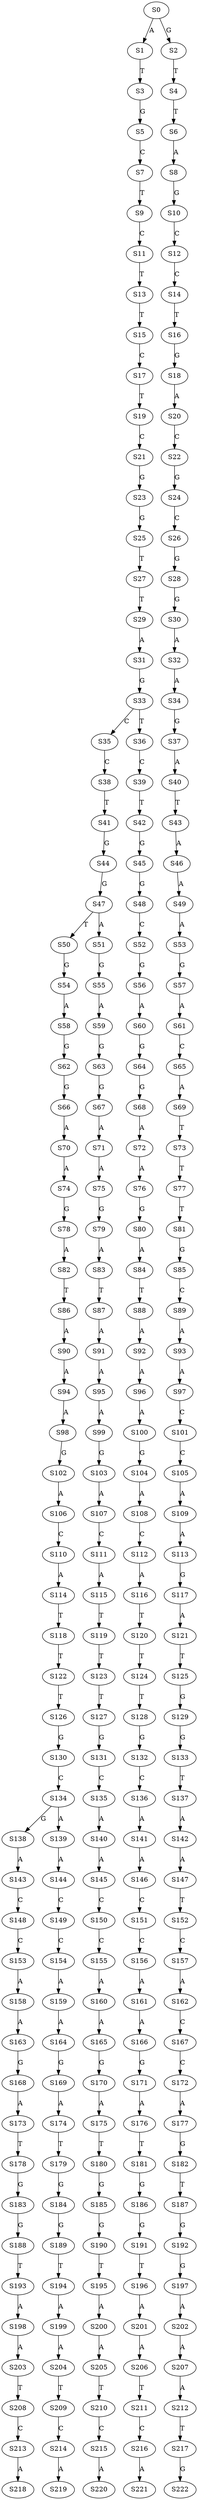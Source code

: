 strict digraph  {
	S0 -> S1 [ label = A ];
	S0 -> S2 [ label = G ];
	S1 -> S3 [ label = T ];
	S2 -> S4 [ label = T ];
	S3 -> S5 [ label = G ];
	S4 -> S6 [ label = T ];
	S5 -> S7 [ label = C ];
	S6 -> S8 [ label = A ];
	S7 -> S9 [ label = T ];
	S8 -> S10 [ label = G ];
	S9 -> S11 [ label = C ];
	S10 -> S12 [ label = C ];
	S11 -> S13 [ label = T ];
	S12 -> S14 [ label = C ];
	S13 -> S15 [ label = T ];
	S14 -> S16 [ label = T ];
	S15 -> S17 [ label = C ];
	S16 -> S18 [ label = G ];
	S17 -> S19 [ label = T ];
	S18 -> S20 [ label = A ];
	S19 -> S21 [ label = C ];
	S20 -> S22 [ label = C ];
	S21 -> S23 [ label = G ];
	S22 -> S24 [ label = G ];
	S23 -> S25 [ label = G ];
	S24 -> S26 [ label = C ];
	S25 -> S27 [ label = T ];
	S26 -> S28 [ label = G ];
	S27 -> S29 [ label = T ];
	S28 -> S30 [ label = G ];
	S29 -> S31 [ label = A ];
	S30 -> S32 [ label = A ];
	S31 -> S33 [ label = G ];
	S32 -> S34 [ label = A ];
	S33 -> S35 [ label = C ];
	S33 -> S36 [ label = T ];
	S34 -> S37 [ label = G ];
	S35 -> S38 [ label = C ];
	S36 -> S39 [ label = C ];
	S37 -> S40 [ label = A ];
	S38 -> S41 [ label = T ];
	S39 -> S42 [ label = T ];
	S40 -> S43 [ label = T ];
	S41 -> S44 [ label = G ];
	S42 -> S45 [ label = G ];
	S43 -> S46 [ label = A ];
	S44 -> S47 [ label = G ];
	S45 -> S48 [ label = G ];
	S46 -> S49 [ label = A ];
	S47 -> S50 [ label = T ];
	S47 -> S51 [ label = A ];
	S48 -> S52 [ label = C ];
	S49 -> S53 [ label = A ];
	S50 -> S54 [ label = G ];
	S51 -> S55 [ label = G ];
	S52 -> S56 [ label = G ];
	S53 -> S57 [ label = G ];
	S54 -> S58 [ label = A ];
	S55 -> S59 [ label = A ];
	S56 -> S60 [ label = A ];
	S57 -> S61 [ label = A ];
	S58 -> S62 [ label = G ];
	S59 -> S63 [ label = G ];
	S60 -> S64 [ label = G ];
	S61 -> S65 [ label = C ];
	S62 -> S66 [ label = G ];
	S63 -> S67 [ label = G ];
	S64 -> S68 [ label = G ];
	S65 -> S69 [ label = A ];
	S66 -> S70 [ label = A ];
	S67 -> S71 [ label = A ];
	S68 -> S72 [ label = A ];
	S69 -> S73 [ label = T ];
	S70 -> S74 [ label = A ];
	S71 -> S75 [ label = A ];
	S72 -> S76 [ label = A ];
	S73 -> S77 [ label = T ];
	S74 -> S78 [ label = G ];
	S75 -> S79 [ label = G ];
	S76 -> S80 [ label = G ];
	S77 -> S81 [ label = T ];
	S78 -> S82 [ label = A ];
	S79 -> S83 [ label = A ];
	S80 -> S84 [ label = A ];
	S81 -> S85 [ label = G ];
	S82 -> S86 [ label = T ];
	S83 -> S87 [ label = T ];
	S84 -> S88 [ label = T ];
	S85 -> S89 [ label = C ];
	S86 -> S90 [ label = A ];
	S87 -> S91 [ label = A ];
	S88 -> S92 [ label = A ];
	S89 -> S93 [ label = A ];
	S90 -> S94 [ label = A ];
	S91 -> S95 [ label = A ];
	S92 -> S96 [ label = A ];
	S93 -> S97 [ label = A ];
	S94 -> S98 [ label = A ];
	S95 -> S99 [ label = A ];
	S96 -> S100 [ label = A ];
	S97 -> S101 [ label = C ];
	S98 -> S102 [ label = G ];
	S99 -> S103 [ label = G ];
	S100 -> S104 [ label = G ];
	S101 -> S105 [ label = C ];
	S102 -> S106 [ label = A ];
	S103 -> S107 [ label = A ];
	S104 -> S108 [ label = A ];
	S105 -> S109 [ label = A ];
	S106 -> S110 [ label = C ];
	S107 -> S111 [ label = C ];
	S108 -> S112 [ label = C ];
	S109 -> S113 [ label = A ];
	S110 -> S114 [ label = A ];
	S111 -> S115 [ label = A ];
	S112 -> S116 [ label = A ];
	S113 -> S117 [ label = G ];
	S114 -> S118 [ label = T ];
	S115 -> S119 [ label = T ];
	S116 -> S120 [ label = T ];
	S117 -> S121 [ label = A ];
	S118 -> S122 [ label = T ];
	S119 -> S123 [ label = T ];
	S120 -> S124 [ label = T ];
	S121 -> S125 [ label = T ];
	S122 -> S126 [ label = T ];
	S123 -> S127 [ label = T ];
	S124 -> S128 [ label = T ];
	S125 -> S129 [ label = G ];
	S126 -> S130 [ label = G ];
	S127 -> S131 [ label = G ];
	S128 -> S132 [ label = G ];
	S129 -> S133 [ label = G ];
	S130 -> S134 [ label = C ];
	S131 -> S135 [ label = C ];
	S132 -> S136 [ label = C ];
	S133 -> S137 [ label = T ];
	S134 -> S138 [ label = G ];
	S134 -> S139 [ label = A ];
	S135 -> S140 [ label = A ];
	S136 -> S141 [ label = A ];
	S137 -> S142 [ label = A ];
	S138 -> S143 [ label = A ];
	S139 -> S144 [ label = A ];
	S140 -> S145 [ label = A ];
	S141 -> S146 [ label = A ];
	S142 -> S147 [ label = A ];
	S143 -> S148 [ label = C ];
	S144 -> S149 [ label = C ];
	S145 -> S150 [ label = C ];
	S146 -> S151 [ label = C ];
	S147 -> S152 [ label = T ];
	S148 -> S153 [ label = C ];
	S149 -> S154 [ label = C ];
	S150 -> S155 [ label = C ];
	S151 -> S156 [ label = C ];
	S152 -> S157 [ label = C ];
	S153 -> S158 [ label = A ];
	S154 -> S159 [ label = A ];
	S155 -> S160 [ label = A ];
	S156 -> S161 [ label = A ];
	S157 -> S162 [ label = A ];
	S158 -> S163 [ label = A ];
	S159 -> S164 [ label = A ];
	S160 -> S165 [ label = A ];
	S161 -> S166 [ label = A ];
	S162 -> S167 [ label = C ];
	S163 -> S168 [ label = G ];
	S164 -> S169 [ label = G ];
	S165 -> S170 [ label = G ];
	S166 -> S171 [ label = G ];
	S167 -> S172 [ label = C ];
	S168 -> S173 [ label = A ];
	S169 -> S174 [ label = A ];
	S170 -> S175 [ label = A ];
	S171 -> S176 [ label = A ];
	S172 -> S177 [ label = A ];
	S173 -> S178 [ label = T ];
	S174 -> S179 [ label = T ];
	S175 -> S180 [ label = T ];
	S176 -> S181 [ label = T ];
	S177 -> S182 [ label = G ];
	S178 -> S183 [ label = G ];
	S179 -> S184 [ label = G ];
	S180 -> S185 [ label = G ];
	S181 -> S186 [ label = G ];
	S182 -> S187 [ label = T ];
	S183 -> S188 [ label = G ];
	S184 -> S189 [ label = G ];
	S185 -> S190 [ label = G ];
	S186 -> S191 [ label = G ];
	S187 -> S192 [ label = G ];
	S188 -> S193 [ label = T ];
	S189 -> S194 [ label = T ];
	S190 -> S195 [ label = T ];
	S191 -> S196 [ label = T ];
	S192 -> S197 [ label = G ];
	S193 -> S198 [ label = A ];
	S194 -> S199 [ label = A ];
	S195 -> S200 [ label = A ];
	S196 -> S201 [ label = A ];
	S197 -> S202 [ label = A ];
	S198 -> S203 [ label = A ];
	S199 -> S204 [ label = A ];
	S200 -> S205 [ label = A ];
	S201 -> S206 [ label = A ];
	S202 -> S207 [ label = A ];
	S203 -> S208 [ label = T ];
	S204 -> S209 [ label = T ];
	S205 -> S210 [ label = T ];
	S206 -> S211 [ label = T ];
	S207 -> S212 [ label = A ];
	S208 -> S213 [ label = C ];
	S209 -> S214 [ label = C ];
	S210 -> S215 [ label = C ];
	S211 -> S216 [ label = C ];
	S212 -> S217 [ label = T ];
	S213 -> S218 [ label = A ];
	S214 -> S219 [ label = A ];
	S215 -> S220 [ label = A ];
	S216 -> S221 [ label = A ];
	S217 -> S222 [ label = G ];
}
